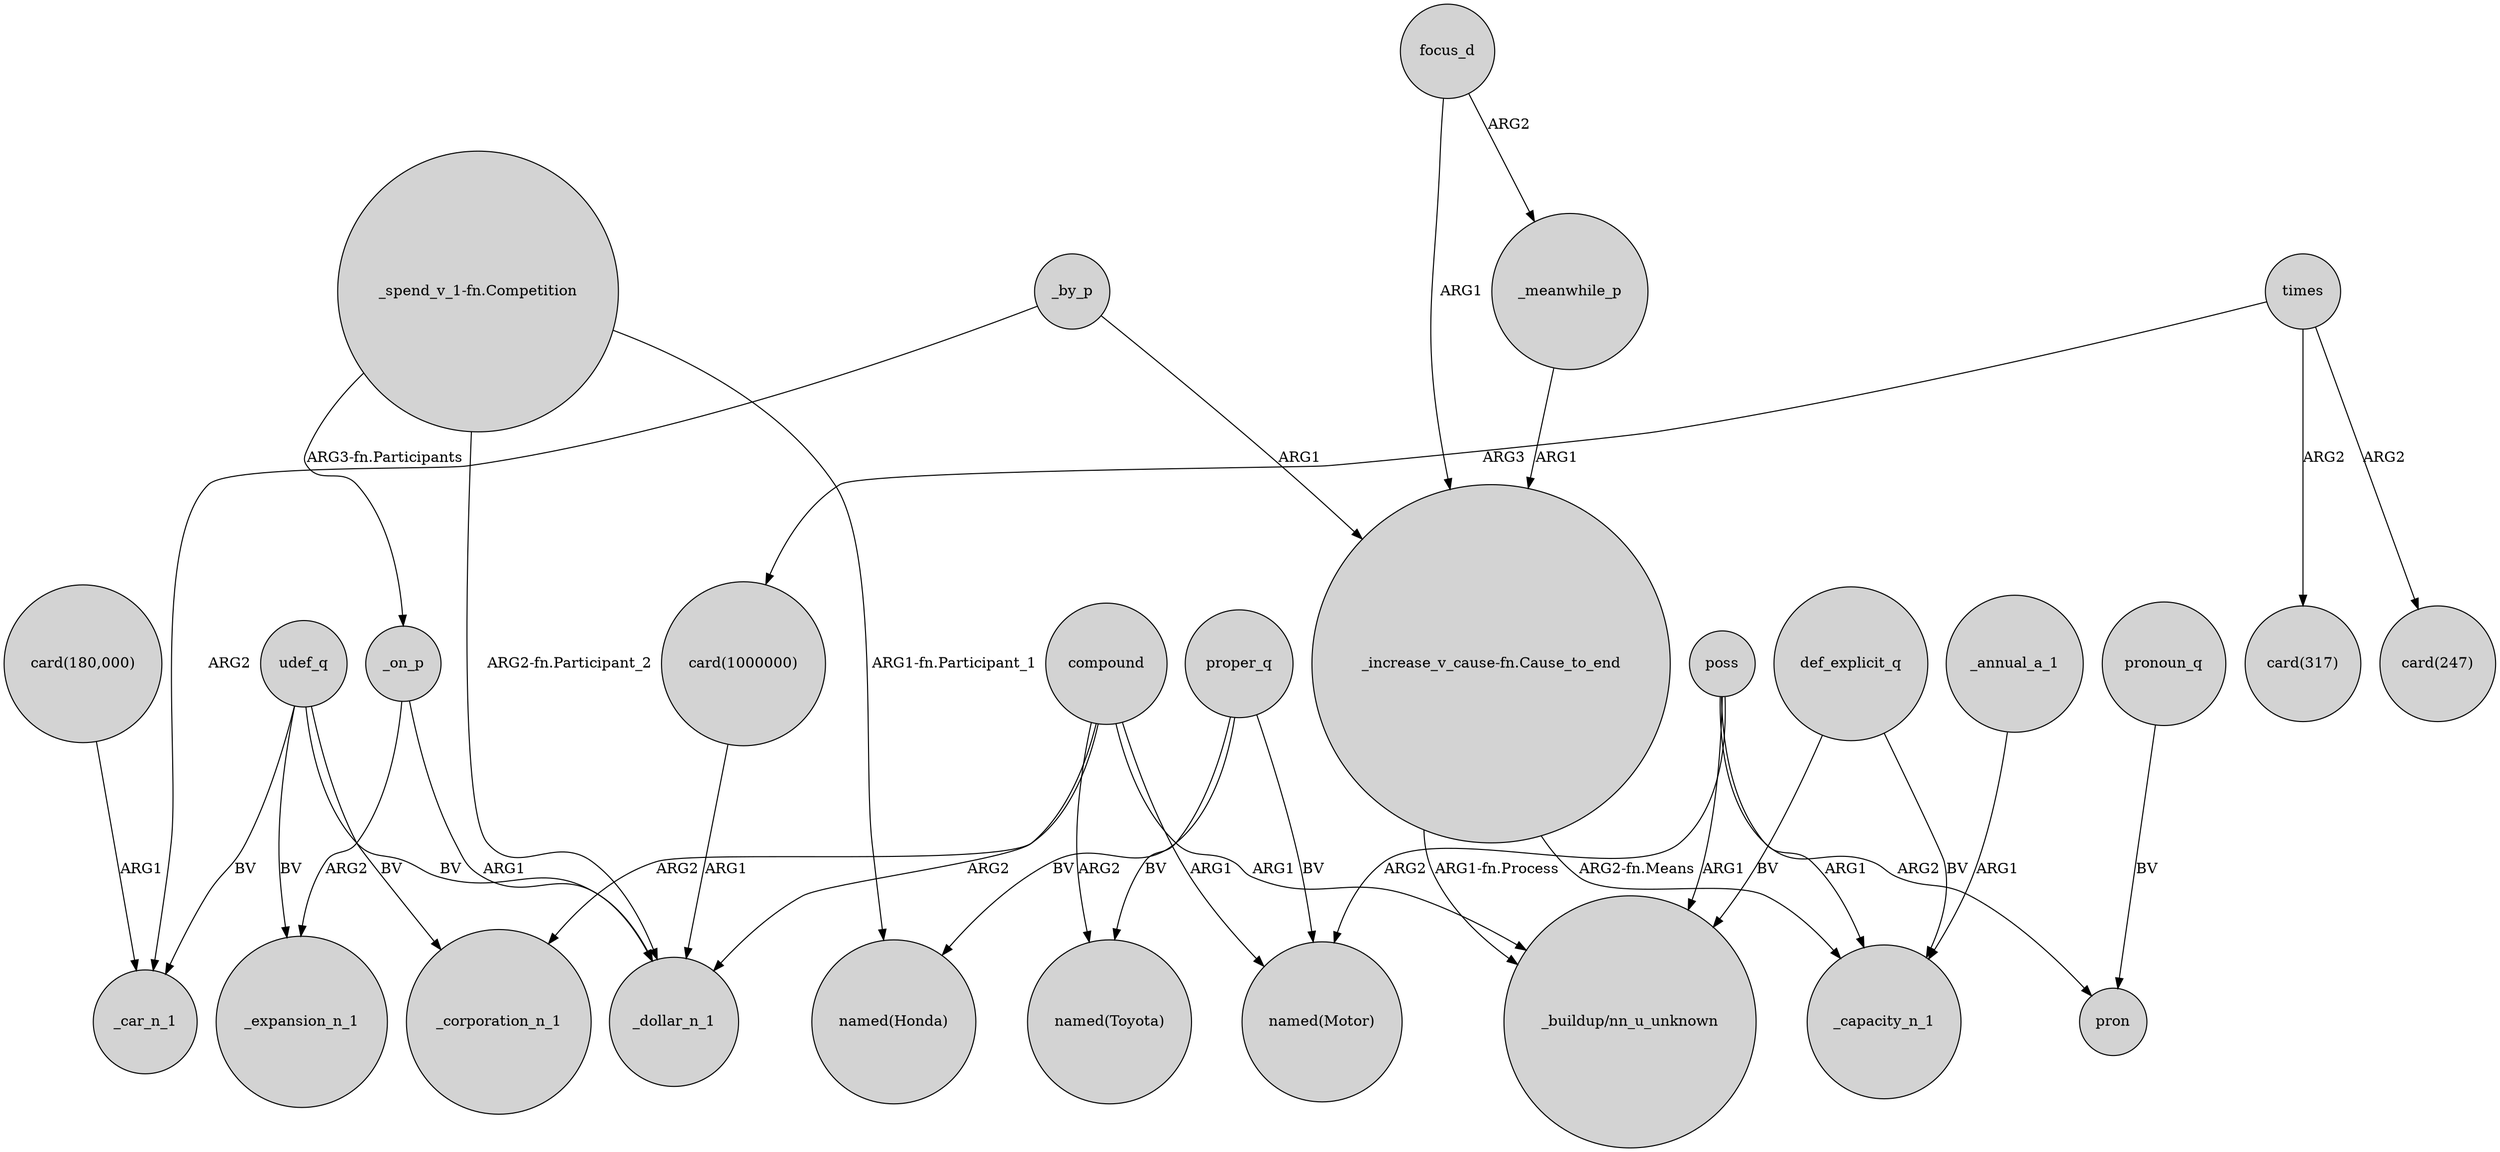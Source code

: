 digraph {
	node [shape=circle style=filled]
	"card(180,000)" -> _car_n_1 [label=ARG1]
	"_spend_v_1-fn.Competition" -> _dollar_n_1 [label="ARG2-fn.Participant_2"]
	udef_q -> _expansion_n_1 [label=BV]
	_meanwhile_p -> "_increase_v_cause-fn.Cause_to_end" [label=ARG1]
	_on_p -> _expansion_n_1 [label=ARG2]
	times -> "card(247)" [label=ARG2]
	_on_p -> _dollar_n_1 [label=ARG1]
	_by_p -> _car_n_1 [label=ARG2]
	poss -> "_buildup/nn_u_unknown" [label=ARG1]
	proper_q -> "named(Motor)" [label=BV]
	times -> "card(1000000)" [label=ARG3]
	compound -> _dollar_n_1 [label=ARG2]
	poss -> _capacity_n_1 [label=ARG1]
	"_spend_v_1-fn.Competition" -> "named(Honda)" [label="ARG1-fn.Participant_1"]
	focus_d -> "_increase_v_cause-fn.Cause_to_end" [label=ARG1]
	times -> "card(317)" [label=ARG2]
	pronoun_q -> pron [label=BV]
	"_spend_v_1-fn.Competition" -> _on_p [label="ARG3-fn.Participants"]
	def_explicit_q -> _capacity_n_1 [label=BV]
	poss -> pron [label=ARG2]
	"_increase_v_cause-fn.Cause_to_end" -> _capacity_n_1 [label="ARG2-fn.Means"]
	focus_d -> _meanwhile_p [label=ARG2]
	udef_q -> _car_n_1 [label=BV]
	udef_q -> _dollar_n_1 [label=BV]
	"card(1000000)" -> _dollar_n_1 [label=ARG1]
	"_increase_v_cause-fn.Cause_to_end" -> "_buildup/nn_u_unknown" [label="ARG1-fn.Process"]
	_annual_a_1 -> _capacity_n_1 [label=ARG1]
	def_explicit_q -> "_buildup/nn_u_unknown" [label=BV]
	proper_q -> "named(Honda)" [label=BV]
	compound -> _corporation_n_1 [label=ARG2]
	udef_q -> _corporation_n_1 [label=BV]
	compound -> "_buildup/nn_u_unknown" [label=ARG1]
	_by_p -> "_increase_v_cause-fn.Cause_to_end" [label=ARG1]
	poss -> "named(Motor)" [label=ARG2]
	proper_q -> "named(Toyota)" [label=BV]
	compound -> "named(Toyota)" [label=ARG2]
	compound -> "named(Motor)" [label=ARG1]
}
